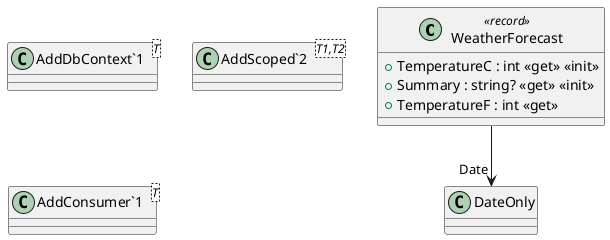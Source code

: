 @startuml
class WeatherForecast <<record>> {
    + TemperatureC : int <<get>> <<init>>
    + Summary : string? <<get>> <<init>>
    + TemperatureF : int <<get>>
}
class "AddDbContext`1"<T> {
}
class "AddScoped`2"<T1,T2> {
}
class "AddConsumer`1"<T> {
}
WeatherForecast --> "Date" DateOnly
@enduml
